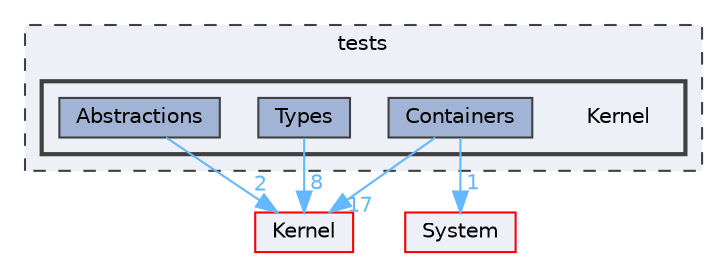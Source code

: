 digraph "Kernel"
{
 // LATEX_PDF_SIZE
  bgcolor="transparent";
  edge [fontname=Helvetica,fontsize=10,labelfontname=Helvetica,labelfontsize=10];
  node [fontname=Helvetica,fontsize=10,shape=box,height=0.2,width=0.4];
  compound=true
  subgraph clusterdir_59425e443f801f1f2fd8bbe4959a3ccf {
    graph [ bgcolor="#edf0f7", pencolor="grey25", label="tests", fontname=Helvetica,fontsize=10 style="filled,dashed", URL="dir_59425e443f801f1f2fd8bbe4959a3ccf.html",tooltip=""]
  subgraph clusterdir_b3a824bd1972d499ced956e15ea89baa {
    graph [ bgcolor="#edf0f7", pencolor="grey25", label="", fontname=Helvetica,fontsize=10 style="filled,bold", URL="dir_b3a824bd1972d499ced956e15ea89baa.html",tooltip=""]
    dir_b3a824bd1972d499ced956e15ea89baa [shape=plaintext, label="Kernel"];
  dir_6600cd7d2920e2cc2e9f6cf72178b254 [label="Abstractions", fillcolor="#a2b4d6", color="grey25", style="filled", URL="dir_6600cd7d2920e2cc2e9f6cf72178b254.html",tooltip=""];
  dir_d916298d701ff71e54f423e028d89caa [label="Containers", fillcolor="#a2b4d6", color="grey25", style="filled", URL="dir_d916298d701ff71e54f423e028d89caa.html",tooltip=""];
  dir_fb477c6f6285886e147c0ccd3b4429de [label="Types", fillcolor="#a2b4d6", color="grey25", style="filled", URL="dir_fb477c6f6285886e147c0ccd3b4429de.html",tooltip=""];
  }
  }
  dir_52bed8acfaac088d5968cb2c84d7645d [label="Kernel", fillcolor="#edf0f7", color="red", style="filled", URL="dir_52bed8acfaac088d5968cb2c84d7645d.html",tooltip=""];
  dir_9af51e3826d4f9e80d9103b2de543e84 [label="System", fillcolor="#edf0f7", color="red", style="filled", URL="dir_9af51e3826d4f9e80d9103b2de543e84.html",tooltip=""];
  dir_6600cd7d2920e2cc2e9f6cf72178b254->dir_52bed8acfaac088d5968cb2c84d7645d [headlabel="2", labeldistance=1.5 headhref="dir_000001_000018.html" color="steelblue1" fontcolor="steelblue1"];
  dir_d916298d701ff71e54f423e028d89caa->dir_52bed8acfaac088d5968cb2c84d7645d [headlabel="17", labeldistance=1.5 headhref="dir_000006_000018.html" color="steelblue1" fontcolor="steelblue1"];
  dir_d916298d701ff71e54f423e028d89caa->dir_9af51e3826d4f9e80d9103b2de543e84 [headlabel="1", labeldistance=1.5 headhref="dir_000006_000029.html" color="steelblue1" fontcolor="steelblue1"];
  dir_fb477c6f6285886e147c0ccd3b4429de->dir_52bed8acfaac088d5968cb2c84d7645d [headlabel="8", labeldistance=1.5 headhref="dir_000033_000018.html" color="steelblue1" fontcolor="steelblue1"];
}
